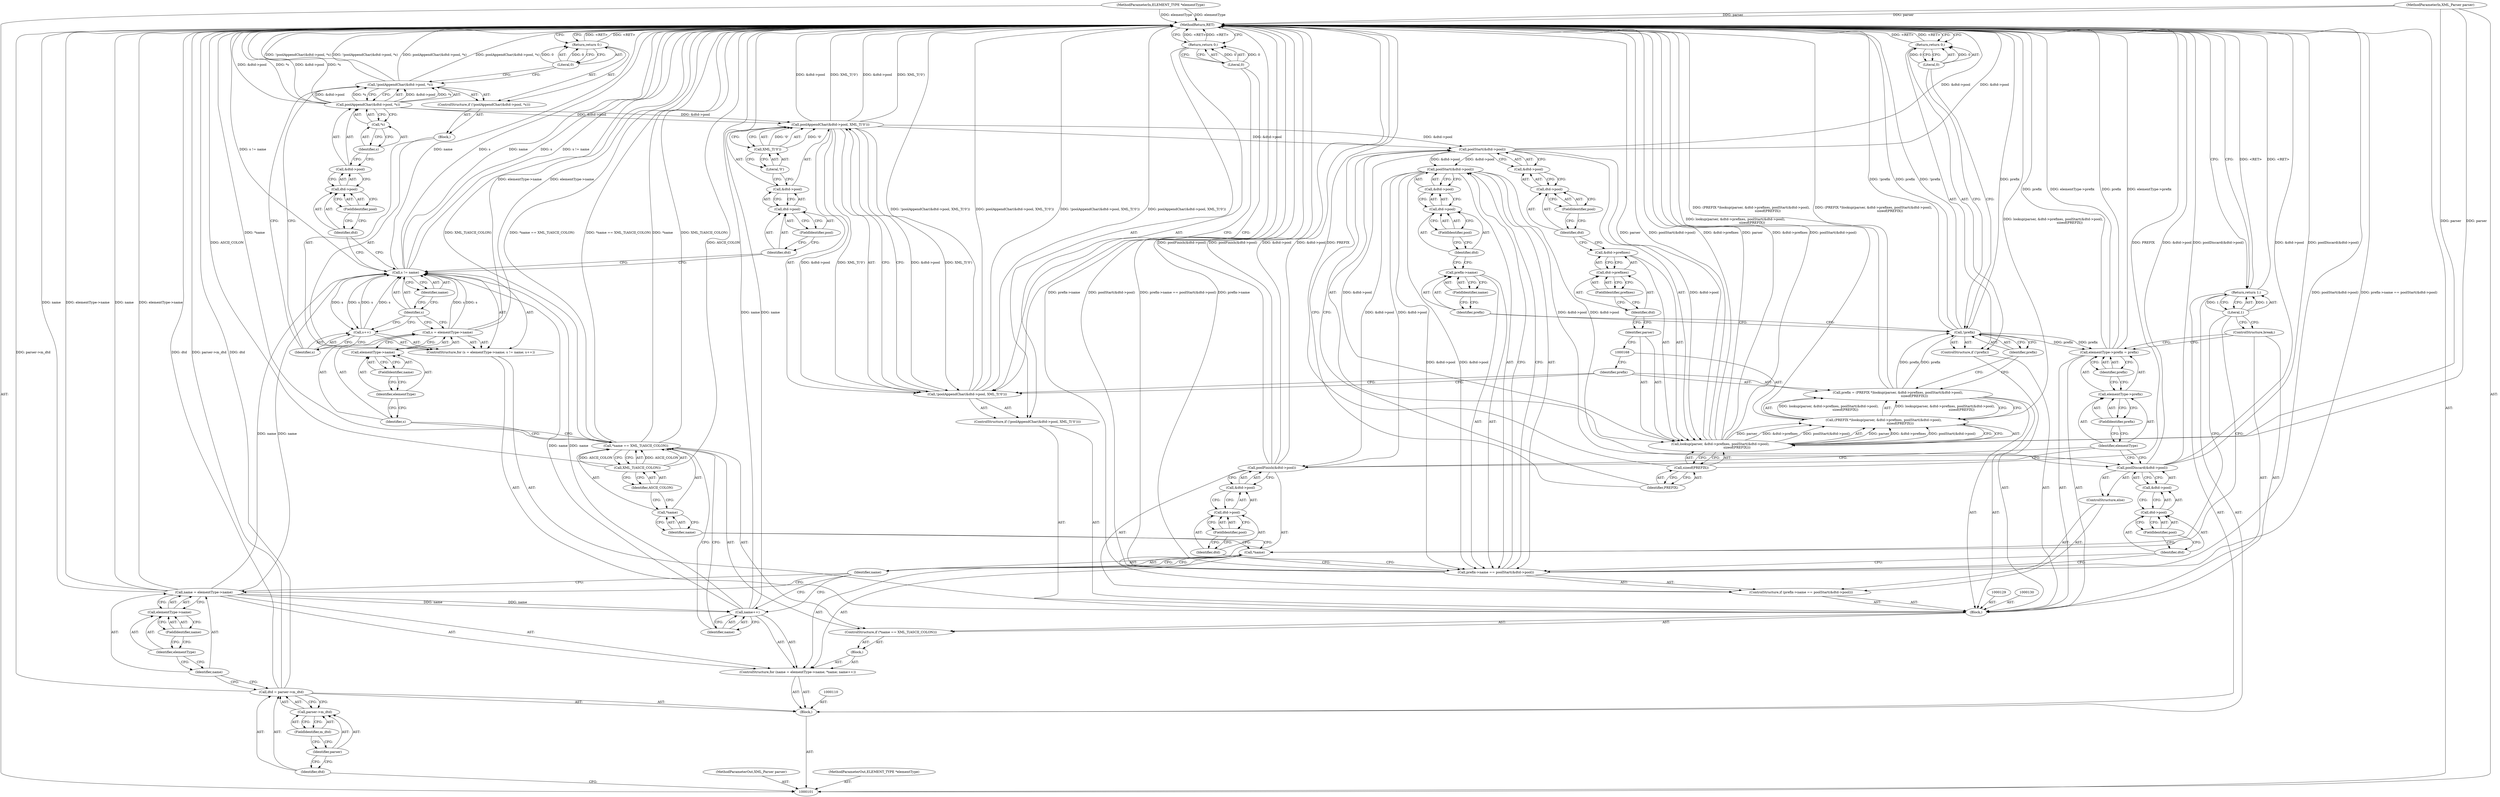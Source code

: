digraph "0_libexpat_11f8838bf99ea0a6f0b76f9760c43704d00c4ff6" {
"1000216" [label="(MethodReturn,RET)"];
"1000102" [label="(MethodParameterIn,XML_Parser parser)"];
"1000299" [label="(MethodParameterOut,XML_Parser parser)"];
"1000103" [label="(MethodParameterIn,ELEMENT_TYPE *elementType)"];
"1000300" [label="(MethodParameterOut,ELEMENT_TYPE *elementType)"];
"1000144" [label="(Call,!poolAppendChar(&dtd->pool, *s))"];
"1000145" [label="(Call,poolAppendChar(&dtd->pool, *s))"];
"1000146" [label="(Call,&dtd->pool)"];
"1000147" [label="(Call,dtd->pool)"];
"1000148" [label="(Identifier,dtd)"];
"1000149" [label="(FieldIdentifier,pool)"];
"1000150" [label="(Call,*s)"];
"1000151" [label="(Identifier,s)"];
"1000143" [label="(ControlStructure,if (!poolAppendChar(&dtd->pool, *s)))"];
"1000152" [label="(Return,return 0;)"];
"1000153" [label="(Literal,0)"];
"1000155" [label="(Call,!poolAppendChar(&dtd->pool, XML_T('\0')))"];
"1000156" [label="(Call,poolAppendChar(&dtd->pool, XML_T('\0')))"];
"1000157" [label="(Call,&dtd->pool)"];
"1000158" [label="(Call,dtd->pool)"];
"1000159" [label="(Identifier,dtd)"];
"1000160" [label="(FieldIdentifier,pool)"];
"1000161" [label="(Call,XML_T('\0'))"];
"1000162" [label="(Literal,'\0')"];
"1000154" [label="(ControlStructure,if (!poolAppendChar(&dtd->pool, XML_T('\0'))))"];
"1000164" [label="(Literal,0)"];
"1000163" [label="(Return,return 0;)"];
"1000167" [label="(Call,(PREFIX *)lookup(parser, &dtd->prefixes, poolStart(&dtd->pool),\n                                sizeof(PREFIX)))"];
"1000169" [label="(Call,lookup(parser, &dtd->prefixes, poolStart(&dtd->pool),\n                                sizeof(PREFIX)))"];
"1000170" [label="(Identifier,parser)"];
"1000171" [label="(Call,&dtd->prefixes)"];
"1000172" [label="(Call,dtd->prefixes)"];
"1000173" [label="(Identifier,dtd)"];
"1000174" [label="(FieldIdentifier,prefixes)"];
"1000175" [label="(Call,poolStart(&dtd->pool))"];
"1000165" [label="(Call,prefix = (PREFIX *)lookup(parser, &dtd->prefixes, poolStart(&dtd->pool),\n                                sizeof(PREFIX)))"];
"1000166" [label="(Identifier,prefix)"];
"1000176" [label="(Call,&dtd->pool)"];
"1000177" [label="(Call,dtd->pool)"];
"1000178" [label="(Identifier,dtd)"];
"1000179" [label="(FieldIdentifier,pool)"];
"1000180" [label="(Call,sizeof(PREFIX))"];
"1000181" [label="(Identifier,PREFIX)"];
"1000183" [label="(Call,!prefix)"];
"1000184" [label="(Identifier,prefix)"];
"1000182" [label="(ControlStructure,if (!prefix))"];
"1000186" [label="(Literal,0)"];
"1000185" [label="(Return,return 0;)"];
"1000188" [label="(Call,prefix->name == poolStart(&dtd->pool))"];
"1000189" [label="(Call,prefix->name)"];
"1000190" [label="(Identifier,prefix)"];
"1000191" [label="(FieldIdentifier,name)"];
"1000192" [label="(Call,poolStart(&dtd->pool))"];
"1000193" [label="(Call,&dtd->pool)"];
"1000194" [label="(Call,dtd->pool)"];
"1000195" [label="(Identifier,dtd)"];
"1000196" [label="(FieldIdentifier,pool)"];
"1000187" [label="(ControlStructure,if (prefix->name == poolStart(&dtd->pool)))"];
"1000104" [label="(Block,)"];
"1000198" [label="(Call,&dtd->pool)"];
"1000199" [label="(Call,dtd->pool)"];
"1000200" [label="(Identifier,dtd)"];
"1000201" [label="(FieldIdentifier,pool)"];
"1000197" [label="(Call,poolFinish(&dtd->pool))"];
"1000202" [label="(ControlStructure,else)"];
"1000204" [label="(Call,&dtd->pool)"];
"1000205" [label="(Call,dtd->pool)"];
"1000206" [label="(Identifier,dtd)"];
"1000207" [label="(FieldIdentifier,pool)"];
"1000203" [label="(Call,poolDiscard(&dtd->pool))"];
"1000211" [label="(FieldIdentifier,prefix)"];
"1000212" [label="(Identifier,prefix)"];
"1000208" [label="(Call,elementType->prefix = prefix)"];
"1000209" [label="(Call,elementType->prefix)"];
"1000210" [label="(Identifier,elementType)"];
"1000213" [label="(ControlStructure,break;)"];
"1000215" [label="(Literal,1)"];
"1000214" [label="(Return,return 1;)"];
"1000105" [label="(Call,dtd = parser->m_dtd)"];
"1000106" [label="(Identifier,dtd)"];
"1000107" [label="(Call,parser->m_dtd)"];
"1000108" [label="(Identifier,parser)"];
"1000109" [label="(FieldIdentifier,m_dtd)"];
"1000114" [label="(Call,elementType->name)"];
"1000115" [label="(Identifier,elementType)"];
"1000111" [label="(ControlStructure,for (name = elementType->name; *name; name++))"];
"1000116" [label="(FieldIdentifier,name)"];
"1000117" [label="(Call,*name)"];
"1000118" [label="(Identifier,name)"];
"1000119" [label="(Call,name++)"];
"1000120" [label="(Identifier,name)"];
"1000121" [label="(Block,)"];
"1000112" [label="(Call,name = elementType->name)"];
"1000113" [label="(Identifier,name)"];
"1000126" [label="(Call,XML_T(ASCII_COLON))"];
"1000127" [label="(Identifier,ASCII_COLON)"];
"1000122" [label="(ControlStructure,if (*name == XML_T(ASCII_COLON)))"];
"1000123" [label="(Call,*name == XML_T(ASCII_COLON))"];
"1000124" [label="(Call,*name)"];
"1000125" [label="(Identifier,name)"];
"1000128" [label="(Block,)"];
"1000132" [label="(Call,s = elementType->name)"];
"1000133" [label="(Identifier,s)"];
"1000134" [label="(Call,elementType->name)"];
"1000135" [label="(Identifier,elementType)"];
"1000136" [label="(FieldIdentifier,name)"];
"1000137" [label="(Call,s != name)"];
"1000138" [label="(Identifier,s)"];
"1000139" [label="(Identifier,name)"];
"1000140" [label="(Call,s++)"];
"1000141" [label="(Identifier,s)"];
"1000142" [label="(Block,)"];
"1000131" [label="(ControlStructure,for (s = elementType->name; s != name; s++))"];
"1000216" -> "1000101"  [label="AST: "];
"1000216" -> "1000152"  [label="CFG: "];
"1000216" -> "1000163"  [label="CFG: "];
"1000216" -> "1000185"  [label="CFG: "];
"1000216" -> "1000214"  [label="CFG: "];
"1000214" -> "1000216"  [label="DDG: <RET>"];
"1000152" -> "1000216"  [label="DDG: <RET>"];
"1000188" -> "1000216"  [label="DDG: prefix->name == poolStart(&dtd->pool)"];
"1000188" -> "1000216"  [label="DDG: prefix->name"];
"1000188" -> "1000216"  [label="DDG: poolStart(&dtd->pool)"];
"1000123" -> "1000216"  [label="DDG: XML_T(ASCII_COLON)"];
"1000123" -> "1000216"  [label="DDG: *name == XML_T(ASCII_COLON)"];
"1000123" -> "1000216"  [label="DDG: *name"];
"1000208" -> "1000216"  [label="DDG: elementType->prefix"];
"1000208" -> "1000216"  [label="DDG: prefix"];
"1000105" -> "1000216"  [label="DDG: parser->m_dtd"];
"1000105" -> "1000216"  [label="DDG: dtd"];
"1000167" -> "1000216"  [label="DDG: lookup(parser, &dtd->prefixes, poolStart(&dtd->pool),\n                                sizeof(PREFIX))"];
"1000156" -> "1000216"  [label="DDG: &dtd->pool"];
"1000156" -> "1000216"  [label="DDG: XML_T('\0')"];
"1000180" -> "1000216"  [label="DDG: PREFIX"];
"1000126" -> "1000216"  [label="DDG: ASCII_COLON"];
"1000197" -> "1000216"  [label="DDG: poolFinish(&dtd->pool)"];
"1000197" -> "1000216"  [label="DDG: &dtd->pool"];
"1000145" -> "1000216"  [label="DDG: &dtd->pool"];
"1000145" -> "1000216"  [label="DDG: *s"];
"1000112" -> "1000216"  [label="DDG: elementType->name"];
"1000112" -> "1000216"  [label="DDG: name"];
"1000137" -> "1000216"  [label="DDG: name"];
"1000137" -> "1000216"  [label="DDG: s"];
"1000137" -> "1000216"  [label="DDG: s != name"];
"1000183" -> "1000216"  [label="DDG: prefix"];
"1000183" -> "1000216"  [label="DDG: !prefix"];
"1000155" -> "1000216"  [label="DDG: !poolAppendChar(&dtd->pool, XML_T('\0'))"];
"1000155" -> "1000216"  [label="DDG: poolAppendChar(&dtd->pool, XML_T('\0'))"];
"1000103" -> "1000216"  [label="DDG: elementType"];
"1000144" -> "1000216"  [label="DDG: !poolAppendChar(&dtd->pool, *s)"];
"1000144" -> "1000216"  [label="DDG: poolAppendChar(&dtd->pool, *s)"];
"1000165" -> "1000216"  [label="DDG: (PREFIX *)lookup(parser, &dtd->prefixes, poolStart(&dtd->pool),\n                                sizeof(PREFIX))"];
"1000132" -> "1000216"  [label="DDG: elementType->name"];
"1000203" -> "1000216"  [label="DDG: poolDiscard(&dtd->pool)"];
"1000203" -> "1000216"  [label="DDG: &dtd->pool"];
"1000175" -> "1000216"  [label="DDG: &dtd->pool"];
"1000102" -> "1000216"  [label="DDG: parser"];
"1000119" -> "1000216"  [label="DDG: name"];
"1000169" -> "1000216"  [label="DDG: &dtd->prefixes"];
"1000169" -> "1000216"  [label="DDG: parser"];
"1000169" -> "1000216"  [label="DDG: poolStart(&dtd->pool)"];
"1000163" -> "1000216"  [label="DDG: <RET>"];
"1000185" -> "1000216"  [label="DDG: <RET>"];
"1000102" -> "1000101"  [label="AST: "];
"1000102" -> "1000216"  [label="DDG: parser"];
"1000102" -> "1000169"  [label="DDG: parser"];
"1000299" -> "1000101"  [label="AST: "];
"1000103" -> "1000101"  [label="AST: "];
"1000103" -> "1000216"  [label="DDG: elementType"];
"1000300" -> "1000101"  [label="AST: "];
"1000144" -> "1000143"  [label="AST: "];
"1000144" -> "1000145"  [label="CFG: "];
"1000145" -> "1000144"  [label="AST: "];
"1000153" -> "1000144"  [label="CFG: "];
"1000141" -> "1000144"  [label="CFG: "];
"1000144" -> "1000216"  [label="DDG: !poolAppendChar(&dtd->pool, *s)"];
"1000144" -> "1000216"  [label="DDG: poolAppendChar(&dtd->pool, *s)"];
"1000145" -> "1000144"  [label="DDG: &dtd->pool"];
"1000145" -> "1000144"  [label="DDG: *s"];
"1000145" -> "1000144"  [label="AST: "];
"1000145" -> "1000150"  [label="CFG: "];
"1000146" -> "1000145"  [label="AST: "];
"1000150" -> "1000145"  [label="AST: "];
"1000144" -> "1000145"  [label="CFG: "];
"1000145" -> "1000216"  [label="DDG: &dtd->pool"];
"1000145" -> "1000216"  [label="DDG: *s"];
"1000145" -> "1000144"  [label="DDG: &dtd->pool"];
"1000145" -> "1000144"  [label="DDG: *s"];
"1000145" -> "1000156"  [label="DDG: &dtd->pool"];
"1000146" -> "1000145"  [label="AST: "];
"1000146" -> "1000147"  [label="CFG: "];
"1000147" -> "1000146"  [label="AST: "];
"1000151" -> "1000146"  [label="CFG: "];
"1000147" -> "1000146"  [label="AST: "];
"1000147" -> "1000149"  [label="CFG: "];
"1000148" -> "1000147"  [label="AST: "];
"1000149" -> "1000147"  [label="AST: "];
"1000146" -> "1000147"  [label="CFG: "];
"1000148" -> "1000147"  [label="AST: "];
"1000148" -> "1000137"  [label="CFG: "];
"1000149" -> "1000148"  [label="CFG: "];
"1000149" -> "1000147"  [label="AST: "];
"1000149" -> "1000148"  [label="CFG: "];
"1000147" -> "1000149"  [label="CFG: "];
"1000150" -> "1000145"  [label="AST: "];
"1000150" -> "1000151"  [label="CFG: "];
"1000151" -> "1000150"  [label="AST: "];
"1000145" -> "1000150"  [label="CFG: "];
"1000151" -> "1000150"  [label="AST: "];
"1000151" -> "1000146"  [label="CFG: "];
"1000150" -> "1000151"  [label="CFG: "];
"1000143" -> "1000142"  [label="AST: "];
"1000144" -> "1000143"  [label="AST: "];
"1000152" -> "1000143"  [label="AST: "];
"1000152" -> "1000143"  [label="AST: "];
"1000152" -> "1000153"  [label="CFG: "];
"1000153" -> "1000152"  [label="AST: "];
"1000216" -> "1000152"  [label="CFG: "];
"1000152" -> "1000216"  [label="DDG: <RET>"];
"1000153" -> "1000152"  [label="DDG: 0"];
"1000153" -> "1000152"  [label="AST: "];
"1000153" -> "1000144"  [label="CFG: "];
"1000152" -> "1000153"  [label="CFG: "];
"1000153" -> "1000152"  [label="DDG: 0"];
"1000155" -> "1000154"  [label="AST: "];
"1000155" -> "1000156"  [label="CFG: "];
"1000156" -> "1000155"  [label="AST: "];
"1000164" -> "1000155"  [label="CFG: "];
"1000166" -> "1000155"  [label="CFG: "];
"1000155" -> "1000216"  [label="DDG: !poolAppendChar(&dtd->pool, XML_T('\0'))"];
"1000155" -> "1000216"  [label="DDG: poolAppendChar(&dtd->pool, XML_T('\0'))"];
"1000156" -> "1000155"  [label="DDG: &dtd->pool"];
"1000156" -> "1000155"  [label="DDG: XML_T('\0')"];
"1000156" -> "1000155"  [label="AST: "];
"1000156" -> "1000161"  [label="CFG: "];
"1000157" -> "1000156"  [label="AST: "];
"1000161" -> "1000156"  [label="AST: "];
"1000155" -> "1000156"  [label="CFG: "];
"1000156" -> "1000216"  [label="DDG: &dtd->pool"];
"1000156" -> "1000216"  [label="DDG: XML_T('\0')"];
"1000156" -> "1000155"  [label="DDG: &dtd->pool"];
"1000156" -> "1000155"  [label="DDG: XML_T('\0')"];
"1000145" -> "1000156"  [label="DDG: &dtd->pool"];
"1000161" -> "1000156"  [label="DDG: '\0'"];
"1000156" -> "1000175"  [label="DDG: &dtd->pool"];
"1000157" -> "1000156"  [label="AST: "];
"1000157" -> "1000158"  [label="CFG: "];
"1000158" -> "1000157"  [label="AST: "];
"1000162" -> "1000157"  [label="CFG: "];
"1000158" -> "1000157"  [label="AST: "];
"1000158" -> "1000160"  [label="CFG: "];
"1000159" -> "1000158"  [label="AST: "];
"1000160" -> "1000158"  [label="AST: "];
"1000157" -> "1000158"  [label="CFG: "];
"1000159" -> "1000158"  [label="AST: "];
"1000159" -> "1000137"  [label="CFG: "];
"1000160" -> "1000159"  [label="CFG: "];
"1000160" -> "1000158"  [label="AST: "];
"1000160" -> "1000159"  [label="CFG: "];
"1000158" -> "1000160"  [label="CFG: "];
"1000161" -> "1000156"  [label="AST: "];
"1000161" -> "1000162"  [label="CFG: "];
"1000162" -> "1000161"  [label="AST: "];
"1000156" -> "1000161"  [label="CFG: "];
"1000161" -> "1000156"  [label="DDG: '\0'"];
"1000162" -> "1000161"  [label="AST: "];
"1000162" -> "1000157"  [label="CFG: "];
"1000161" -> "1000162"  [label="CFG: "];
"1000154" -> "1000128"  [label="AST: "];
"1000155" -> "1000154"  [label="AST: "];
"1000163" -> "1000154"  [label="AST: "];
"1000164" -> "1000163"  [label="AST: "];
"1000164" -> "1000155"  [label="CFG: "];
"1000163" -> "1000164"  [label="CFG: "];
"1000164" -> "1000163"  [label="DDG: 0"];
"1000163" -> "1000154"  [label="AST: "];
"1000163" -> "1000164"  [label="CFG: "];
"1000164" -> "1000163"  [label="AST: "];
"1000216" -> "1000163"  [label="CFG: "];
"1000163" -> "1000216"  [label="DDG: <RET>"];
"1000164" -> "1000163"  [label="DDG: 0"];
"1000167" -> "1000165"  [label="AST: "];
"1000167" -> "1000169"  [label="CFG: "];
"1000168" -> "1000167"  [label="AST: "];
"1000169" -> "1000167"  [label="AST: "];
"1000165" -> "1000167"  [label="CFG: "];
"1000167" -> "1000216"  [label="DDG: lookup(parser, &dtd->prefixes, poolStart(&dtd->pool),\n                                sizeof(PREFIX))"];
"1000167" -> "1000165"  [label="DDG: lookup(parser, &dtd->prefixes, poolStart(&dtd->pool),\n                                sizeof(PREFIX))"];
"1000169" -> "1000167"  [label="DDG: parser"];
"1000169" -> "1000167"  [label="DDG: &dtd->prefixes"];
"1000169" -> "1000167"  [label="DDG: poolStart(&dtd->pool)"];
"1000169" -> "1000167"  [label="AST: "];
"1000169" -> "1000180"  [label="CFG: "];
"1000170" -> "1000169"  [label="AST: "];
"1000171" -> "1000169"  [label="AST: "];
"1000175" -> "1000169"  [label="AST: "];
"1000180" -> "1000169"  [label="AST: "];
"1000167" -> "1000169"  [label="CFG: "];
"1000169" -> "1000216"  [label="DDG: &dtd->prefixes"];
"1000169" -> "1000216"  [label="DDG: parser"];
"1000169" -> "1000216"  [label="DDG: poolStart(&dtd->pool)"];
"1000169" -> "1000167"  [label="DDG: parser"];
"1000169" -> "1000167"  [label="DDG: &dtd->prefixes"];
"1000169" -> "1000167"  [label="DDG: poolStart(&dtd->pool)"];
"1000102" -> "1000169"  [label="DDG: parser"];
"1000175" -> "1000169"  [label="DDG: &dtd->pool"];
"1000170" -> "1000169"  [label="AST: "];
"1000170" -> "1000168"  [label="CFG: "];
"1000173" -> "1000170"  [label="CFG: "];
"1000171" -> "1000169"  [label="AST: "];
"1000171" -> "1000172"  [label="CFG: "];
"1000172" -> "1000171"  [label="AST: "];
"1000178" -> "1000171"  [label="CFG: "];
"1000172" -> "1000171"  [label="AST: "];
"1000172" -> "1000174"  [label="CFG: "];
"1000173" -> "1000172"  [label="AST: "];
"1000174" -> "1000172"  [label="AST: "];
"1000171" -> "1000172"  [label="CFG: "];
"1000173" -> "1000172"  [label="AST: "];
"1000173" -> "1000170"  [label="CFG: "];
"1000174" -> "1000173"  [label="CFG: "];
"1000174" -> "1000172"  [label="AST: "];
"1000174" -> "1000173"  [label="CFG: "];
"1000172" -> "1000174"  [label="CFG: "];
"1000175" -> "1000169"  [label="AST: "];
"1000175" -> "1000176"  [label="CFG: "];
"1000176" -> "1000175"  [label="AST: "];
"1000181" -> "1000175"  [label="CFG: "];
"1000175" -> "1000216"  [label="DDG: &dtd->pool"];
"1000175" -> "1000169"  [label="DDG: &dtd->pool"];
"1000156" -> "1000175"  [label="DDG: &dtd->pool"];
"1000175" -> "1000192"  [label="DDG: &dtd->pool"];
"1000165" -> "1000128"  [label="AST: "];
"1000165" -> "1000167"  [label="CFG: "];
"1000166" -> "1000165"  [label="AST: "];
"1000167" -> "1000165"  [label="AST: "];
"1000184" -> "1000165"  [label="CFG: "];
"1000165" -> "1000216"  [label="DDG: (PREFIX *)lookup(parser, &dtd->prefixes, poolStart(&dtd->pool),\n                                sizeof(PREFIX))"];
"1000167" -> "1000165"  [label="DDG: lookup(parser, &dtd->prefixes, poolStart(&dtd->pool),\n                                sizeof(PREFIX))"];
"1000165" -> "1000183"  [label="DDG: prefix"];
"1000166" -> "1000165"  [label="AST: "];
"1000166" -> "1000155"  [label="CFG: "];
"1000168" -> "1000166"  [label="CFG: "];
"1000176" -> "1000175"  [label="AST: "];
"1000176" -> "1000177"  [label="CFG: "];
"1000177" -> "1000176"  [label="AST: "];
"1000175" -> "1000176"  [label="CFG: "];
"1000177" -> "1000176"  [label="AST: "];
"1000177" -> "1000179"  [label="CFG: "];
"1000178" -> "1000177"  [label="AST: "];
"1000179" -> "1000177"  [label="AST: "];
"1000176" -> "1000177"  [label="CFG: "];
"1000178" -> "1000177"  [label="AST: "];
"1000178" -> "1000171"  [label="CFG: "];
"1000179" -> "1000178"  [label="CFG: "];
"1000179" -> "1000177"  [label="AST: "];
"1000179" -> "1000178"  [label="CFG: "];
"1000177" -> "1000179"  [label="CFG: "];
"1000180" -> "1000169"  [label="AST: "];
"1000180" -> "1000181"  [label="CFG: "];
"1000181" -> "1000180"  [label="AST: "];
"1000169" -> "1000180"  [label="CFG: "];
"1000180" -> "1000216"  [label="DDG: PREFIX"];
"1000181" -> "1000180"  [label="AST: "];
"1000181" -> "1000175"  [label="CFG: "];
"1000180" -> "1000181"  [label="CFG: "];
"1000183" -> "1000182"  [label="AST: "];
"1000183" -> "1000184"  [label="CFG: "];
"1000184" -> "1000183"  [label="AST: "];
"1000186" -> "1000183"  [label="CFG: "];
"1000190" -> "1000183"  [label="CFG: "];
"1000183" -> "1000216"  [label="DDG: prefix"];
"1000183" -> "1000216"  [label="DDG: !prefix"];
"1000165" -> "1000183"  [label="DDG: prefix"];
"1000183" -> "1000208"  [label="DDG: prefix"];
"1000184" -> "1000183"  [label="AST: "];
"1000184" -> "1000165"  [label="CFG: "];
"1000183" -> "1000184"  [label="CFG: "];
"1000182" -> "1000128"  [label="AST: "];
"1000183" -> "1000182"  [label="AST: "];
"1000185" -> "1000182"  [label="AST: "];
"1000186" -> "1000185"  [label="AST: "];
"1000186" -> "1000183"  [label="CFG: "];
"1000185" -> "1000186"  [label="CFG: "];
"1000186" -> "1000185"  [label="DDG: 0"];
"1000185" -> "1000182"  [label="AST: "];
"1000185" -> "1000186"  [label="CFG: "];
"1000186" -> "1000185"  [label="AST: "];
"1000216" -> "1000185"  [label="CFG: "];
"1000185" -> "1000216"  [label="DDG: <RET>"];
"1000186" -> "1000185"  [label="DDG: 0"];
"1000188" -> "1000187"  [label="AST: "];
"1000188" -> "1000192"  [label="CFG: "];
"1000189" -> "1000188"  [label="AST: "];
"1000192" -> "1000188"  [label="AST: "];
"1000200" -> "1000188"  [label="CFG: "];
"1000206" -> "1000188"  [label="CFG: "];
"1000188" -> "1000216"  [label="DDG: prefix->name == poolStart(&dtd->pool)"];
"1000188" -> "1000216"  [label="DDG: prefix->name"];
"1000188" -> "1000216"  [label="DDG: poolStart(&dtd->pool)"];
"1000192" -> "1000188"  [label="DDG: &dtd->pool"];
"1000189" -> "1000188"  [label="AST: "];
"1000189" -> "1000191"  [label="CFG: "];
"1000190" -> "1000189"  [label="AST: "];
"1000191" -> "1000189"  [label="AST: "];
"1000195" -> "1000189"  [label="CFG: "];
"1000190" -> "1000189"  [label="AST: "];
"1000190" -> "1000183"  [label="CFG: "];
"1000191" -> "1000190"  [label="CFG: "];
"1000191" -> "1000189"  [label="AST: "];
"1000191" -> "1000190"  [label="CFG: "];
"1000189" -> "1000191"  [label="CFG: "];
"1000192" -> "1000188"  [label="AST: "];
"1000192" -> "1000193"  [label="CFG: "];
"1000193" -> "1000192"  [label="AST: "];
"1000188" -> "1000192"  [label="CFG: "];
"1000192" -> "1000188"  [label="DDG: &dtd->pool"];
"1000175" -> "1000192"  [label="DDG: &dtd->pool"];
"1000192" -> "1000197"  [label="DDG: &dtd->pool"];
"1000192" -> "1000203"  [label="DDG: &dtd->pool"];
"1000193" -> "1000192"  [label="AST: "];
"1000193" -> "1000194"  [label="CFG: "];
"1000194" -> "1000193"  [label="AST: "];
"1000192" -> "1000193"  [label="CFG: "];
"1000194" -> "1000193"  [label="AST: "];
"1000194" -> "1000196"  [label="CFG: "];
"1000195" -> "1000194"  [label="AST: "];
"1000196" -> "1000194"  [label="AST: "];
"1000193" -> "1000194"  [label="CFG: "];
"1000195" -> "1000194"  [label="AST: "];
"1000195" -> "1000189"  [label="CFG: "];
"1000196" -> "1000195"  [label="CFG: "];
"1000196" -> "1000194"  [label="AST: "];
"1000196" -> "1000195"  [label="CFG: "];
"1000194" -> "1000196"  [label="CFG: "];
"1000187" -> "1000128"  [label="AST: "];
"1000188" -> "1000187"  [label="AST: "];
"1000197" -> "1000187"  [label="AST: "];
"1000202" -> "1000187"  [label="AST: "];
"1000104" -> "1000101"  [label="AST: "];
"1000105" -> "1000104"  [label="AST: "];
"1000110" -> "1000104"  [label="AST: "];
"1000111" -> "1000104"  [label="AST: "];
"1000214" -> "1000104"  [label="AST: "];
"1000198" -> "1000197"  [label="AST: "];
"1000198" -> "1000199"  [label="CFG: "];
"1000199" -> "1000198"  [label="AST: "];
"1000197" -> "1000198"  [label="CFG: "];
"1000199" -> "1000198"  [label="AST: "];
"1000199" -> "1000201"  [label="CFG: "];
"1000200" -> "1000199"  [label="AST: "];
"1000201" -> "1000199"  [label="AST: "];
"1000198" -> "1000199"  [label="CFG: "];
"1000200" -> "1000199"  [label="AST: "];
"1000200" -> "1000188"  [label="CFG: "];
"1000201" -> "1000200"  [label="CFG: "];
"1000201" -> "1000199"  [label="AST: "];
"1000201" -> "1000200"  [label="CFG: "];
"1000199" -> "1000201"  [label="CFG: "];
"1000197" -> "1000187"  [label="AST: "];
"1000197" -> "1000198"  [label="CFG: "];
"1000198" -> "1000197"  [label="AST: "];
"1000210" -> "1000197"  [label="CFG: "];
"1000197" -> "1000216"  [label="DDG: poolFinish(&dtd->pool)"];
"1000197" -> "1000216"  [label="DDG: &dtd->pool"];
"1000192" -> "1000197"  [label="DDG: &dtd->pool"];
"1000202" -> "1000187"  [label="AST: "];
"1000203" -> "1000202"  [label="AST: "];
"1000204" -> "1000203"  [label="AST: "];
"1000204" -> "1000205"  [label="CFG: "];
"1000205" -> "1000204"  [label="AST: "];
"1000203" -> "1000204"  [label="CFG: "];
"1000205" -> "1000204"  [label="AST: "];
"1000205" -> "1000207"  [label="CFG: "];
"1000206" -> "1000205"  [label="AST: "];
"1000207" -> "1000205"  [label="AST: "];
"1000204" -> "1000205"  [label="CFG: "];
"1000206" -> "1000205"  [label="AST: "];
"1000206" -> "1000188"  [label="CFG: "];
"1000207" -> "1000206"  [label="CFG: "];
"1000207" -> "1000205"  [label="AST: "];
"1000207" -> "1000206"  [label="CFG: "];
"1000205" -> "1000207"  [label="CFG: "];
"1000203" -> "1000202"  [label="AST: "];
"1000203" -> "1000204"  [label="CFG: "];
"1000204" -> "1000203"  [label="AST: "];
"1000210" -> "1000203"  [label="CFG: "];
"1000203" -> "1000216"  [label="DDG: poolDiscard(&dtd->pool)"];
"1000203" -> "1000216"  [label="DDG: &dtd->pool"];
"1000192" -> "1000203"  [label="DDG: &dtd->pool"];
"1000211" -> "1000209"  [label="AST: "];
"1000211" -> "1000210"  [label="CFG: "];
"1000209" -> "1000211"  [label="CFG: "];
"1000212" -> "1000208"  [label="AST: "];
"1000212" -> "1000209"  [label="CFG: "];
"1000208" -> "1000212"  [label="CFG: "];
"1000208" -> "1000128"  [label="AST: "];
"1000208" -> "1000212"  [label="CFG: "];
"1000209" -> "1000208"  [label="AST: "];
"1000212" -> "1000208"  [label="AST: "];
"1000213" -> "1000208"  [label="CFG: "];
"1000208" -> "1000216"  [label="DDG: elementType->prefix"];
"1000208" -> "1000216"  [label="DDG: prefix"];
"1000183" -> "1000208"  [label="DDG: prefix"];
"1000209" -> "1000208"  [label="AST: "];
"1000209" -> "1000211"  [label="CFG: "];
"1000210" -> "1000209"  [label="AST: "];
"1000211" -> "1000209"  [label="AST: "];
"1000212" -> "1000209"  [label="CFG: "];
"1000210" -> "1000209"  [label="AST: "];
"1000210" -> "1000197"  [label="CFG: "];
"1000210" -> "1000203"  [label="CFG: "];
"1000211" -> "1000210"  [label="CFG: "];
"1000213" -> "1000128"  [label="AST: "];
"1000213" -> "1000208"  [label="CFG: "];
"1000215" -> "1000213"  [label="CFG: "];
"1000215" -> "1000214"  [label="AST: "];
"1000215" -> "1000117"  [label="CFG: "];
"1000215" -> "1000213"  [label="CFG: "];
"1000214" -> "1000215"  [label="CFG: "];
"1000215" -> "1000214"  [label="DDG: 1"];
"1000214" -> "1000104"  [label="AST: "];
"1000214" -> "1000215"  [label="CFG: "];
"1000215" -> "1000214"  [label="AST: "];
"1000216" -> "1000214"  [label="CFG: "];
"1000214" -> "1000216"  [label="DDG: <RET>"];
"1000215" -> "1000214"  [label="DDG: 1"];
"1000105" -> "1000104"  [label="AST: "];
"1000105" -> "1000107"  [label="CFG: "];
"1000106" -> "1000105"  [label="AST: "];
"1000107" -> "1000105"  [label="AST: "];
"1000113" -> "1000105"  [label="CFG: "];
"1000105" -> "1000216"  [label="DDG: parser->m_dtd"];
"1000105" -> "1000216"  [label="DDG: dtd"];
"1000106" -> "1000105"  [label="AST: "];
"1000106" -> "1000101"  [label="CFG: "];
"1000108" -> "1000106"  [label="CFG: "];
"1000107" -> "1000105"  [label="AST: "];
"1000107" -> "1000109"  [label="CFG: "];
"1000108" -> "1000107"  [label="AST: "];
"1000109" -> "1000107"  [label="AST: "];
"1000105" -> "1000107"  [label="CFG: "];
"1000108" -> "1000107"  [label="AST: "];
"1000108" -> "1000106"  [label="CFG: "];
"1000109" -> "1000108"  [label="CFG: "];
"1000109" -> "1000107"  [label="AST: "];
"1000109" -> "1000108"  [label="CFG: "];
"1000107" -> "1000109"  [label="CFG: "];
"1000114" -> "1000112"  [label="AST: "];
"1000114" -> "1000116"  [label="CFG: "];
"1000115" -> "1000114"  [label="AST: "];
"1000116" -> "1000114"  [label="AST: "];
"1000112" -> "1000114"  [label="CFG: "];
"1000115" -> "1000114"  [label="AST: "];
"1000115" -> "1000113"  [label="CFG: "];
"1000116" -> "1000115"  [label="CFG: "];
"1000111" -> "1000104"  [label="AST: "];
"1000112" -> "1000111"  [label="AST: "];
"1000117" -> "1000111"  [label="AST: "];
"1000119" -> "1000111"  [label="AST: "];
"1000121" -> "1000111"  [label="AST: "];
"1000116" -> "1000114"  [label="AST: "];
"1000116" -> "1000115"  [label="CFG: "];
"1000114" -> "1000116"  [label="CFG: "];
"1000117" -> "1000111"  [label="AST: "];
"1000117" -> "1000118"  [label="CFG: "];
"1000118" -> "1000117"  [label="AST: "];
"1000125" -> "1000117"  [label="CFG: "];
"1000215" -> "1000117"  [label="CFG: "];
"1000118" -> "1000117"  [label="AST: "];
"1000118" -> "1000112"  [label="CFG: "];
"1000118" -> "1000119"  [label="CFG: "];
"1000117" -> "1000118"  [label="CFG: "];
"1000119" -> "1000111"  [label="AST: "];
"1000119" -> "1000120"  [label="CFG: "];
"1000120" -> "1000119"  [label="AST: "];
"1000118" -> "1000119"  [label="CFG: "];
"1000119" -> "1000216"  [label="DDG: name"];
"1000112" -> "1000119"  [label="DDG: name"];
"1000119" -> "1000137"  [label="DDG: name"];
"1000120" -> "1000119"  [label="AST: "];
"1000120" -> "1000123"  [label="CFG: "];
"1000119" -> "1000120"  [label="CFG: "];
"1000121" -> "1000111"  [label="AST: "];
"1000122" -> "1000121"  [label="AST: "];
"1000112" -> "1000111"  [label="AST: "];
"1000112" -> "1000114"  [label="CFG: "];
"1000113" -> "1000112"  [label="AST: "];
"1000114" -> "1000112"  [label="AST: "];
"1000118" -> "1000112"  [label="CFG: "];
"1000112" -> "1000216"  [label="DDG: elementType->name"];
"1000112" -> "1000216"  [label="DDG: name"];
"1000112" -> "1000119"  [label="DDG: name"];
"1000112" -> "1000137"  [label="DDG: name"];
"1000113" -> "1000112"  [label="AST: "];
"1000113" -> "1000105"  [label="CFG: "];
"1000115" -> "1000113"  [label="CFG: "];
"1000126" -> "1000123"  [label="AST: "];
"1000126" -> "1000127"  [label="CFG: "];
"1000127" -> "1000126"  [label="AST: "];
"1000123" -> "1000126"  [label="CFG: "];
"1000126" -> "1000216"  [label="DDG: ASCII_COLON"];
"1000126" -> "1000123"  [label="DDG: ASCII_COLON"];
"1000127" -> "1000126"  [label="AST: "];
"1000127" -> "1000124"  [label="CFG: "];
"1000126" -> "1000127"  [label="CFG: "];
"1000122" -> "1000121"  [label="AST: "];
"1000123" -> "1000122"  [label="AST: "];
"1000128" -> "1000122"  [label="AST: "];
"1000123" -> "1000122"  [label="AST: "];
"1000123" -> "1000126"  [label="CFG: "];
"1000124" -> "1000123"  [label="AST: "];
"1000126" -> "1000123"  [label="AST: "];
"1000133" -> "1000123"  [label="CFG: "];
"1000120" -> "1000123"  [label="CFG: "];
"1000123" -> "1000216"  [label="DDG: XML_T(ASCII_COLON)"];
"1000123" -> "1000216"  [label="DDG: *name == XML_T(ASCII_COLON)"];
"1000123" -> "1000216"  [label="DDG: *name"];
"1000126" -> "1000123"  [label="DDG: ASCII_COLON"];
"1000124" -> "1000123"  [label="AST: "];
"1000124" -> "1000125"  [label="CFG: "];
"1000125" -> "1000124"  [label="AST: "];
"1000127" -> "1000124"  [label="CFG: "];
"1000125" -> "1000124"  [label="AST: "];
"1000125" -> "1000117"  [label="CFG: "];
"1000124" -> "1000125"  [label="CFG: "];
"1000128" -> "1000122"  [label="AST: "];
"1000129" -> "1000128"  [label="AST: "];
"1000130" -> "1000128"  [label="AST: "];
"1000131" -> "1000128"  [label="AST: "];
"1000154" -> "1000128"  [label="AST: "];
"1000165" -> "1000128"  [label="AST: "];
"1000182" -> "1000128"  [label="AST: "];
"1000187" -> "1000128"  [label="AST: "];
"1000208" -> "1000128"  [label="AST: "];
"1000213" -> "1000128"  [label="AST: "];
"1000132" -> "1000131"  [label="AST: "];
"1000132" -> "1000134"  [label="CFG: "];
"1000133" -> "1000132"  [label="AST: "];
"1000134" -> "1000132"  [label="AST: "];
"1000138" -> "1000132"  [label="CFG: "];
"1000132" -> "1000216"  [label="DDG: elementType->name"];
"1000132" -> "1000137"  [label="DDG: s"];
"1000133" -> "1000132"  [label="AST: "];
"1000133" -> "1000123"  [label="CFG: "];
"1000135" -> "1000133"  [label="CFG: "];
"1000134" -> "1000132"  [label="AST: "];
"1000134" -> "1000136"  [label="CFG: "];
"1000135" -> "1000134"  [label="AST: "];
"1000136" -> "1000134"  [label="AST: "];
"1000132" -> "1000134"  [label="CFG: "];
"1000135" -> "1000134"  [label="AST: "];
"1000135" -> "1000133"  [label="CFG: "];
"1000136" -> "1000135"  [label="CFG: "];
"1000136" -> "1000134"  [label="AST: "];
"1000136" -> "1000135"  [label="CFG: "];
"1000134" -> "1000136"  [label="CFG: "];
"1000137" -> "1000131"  [label="AST: "];
"1000137" -> "1000139"  [label="CFG: "];
"1000138" -> "1000137"  [label="AST: "];
"1000139" -> "1000137"  [label="AST: "];
"1000148" -> "1000137"  [label="CFG: "];
"1000159" -> "1000137"  [label="CFG: "];
"1000137" -> "1000216"  [label="DDG: name"];
"1000137" -> "1000216"  [label="DDG: s"];
"1000137" -> "1000216"  [label="DDG: s != name"];
"1000140" -> "1000137"  [label="DDG: s"];
"1000132" -> "1000137"  [label="DDG: s"];
"1000112" -> "1000137"  [label="DDG: name"];
"1000119" -> "1000137"  [label="DDG: name"];
"1000137" -> "1000140"  [label="DDG: s"];
"1000138" -> "1000137"  [label="AST: "];
"1000138" -> "1000132"  [label="CFG: "];
"1000138" -> "1000140"  [label="CFG: "];
"1000139" -> "1000138"  [label="CFG: "];
"1000139" -> "1000137"  [label="AST: "];
"1000139" -> "1000138"  [label="CFG: "];
"1000137" -> "1000139"  [label="CFG: "];
"1000140" -> "1000131"  [label="AST: "];
"1000140" -> "1000141"  [label="CFG: "];
"1000141" -> "1000140"  [label="AST: "];
"1000138" -> "1000140"  [label="CFG: "];
"1000140" -> "1000137"  [label="DDG: s"];
"1000137" -> "1000140"  [label="DDG: s"];
"1000141" -> "1000140"  [label="AST: "];
"1000141" -> "1000144"  [label="CFG: "];
"1000140" -> "1000141"  [label="CFG: "];
"1000142" -> "1000131"  [label="AST: "];
"1000143" -> "1000142"  [label="AST: "];
"1000131" -> "1000128"  [label="AST: "];
"1000132" -> "1000131"  [label="AST: "];
"1000137" -> "1000131"  [label="AST: "];
"1000140" -> "1000131"  [label="AST: "];
"1000142" -> "1000131"  [label="AST: "];
}

